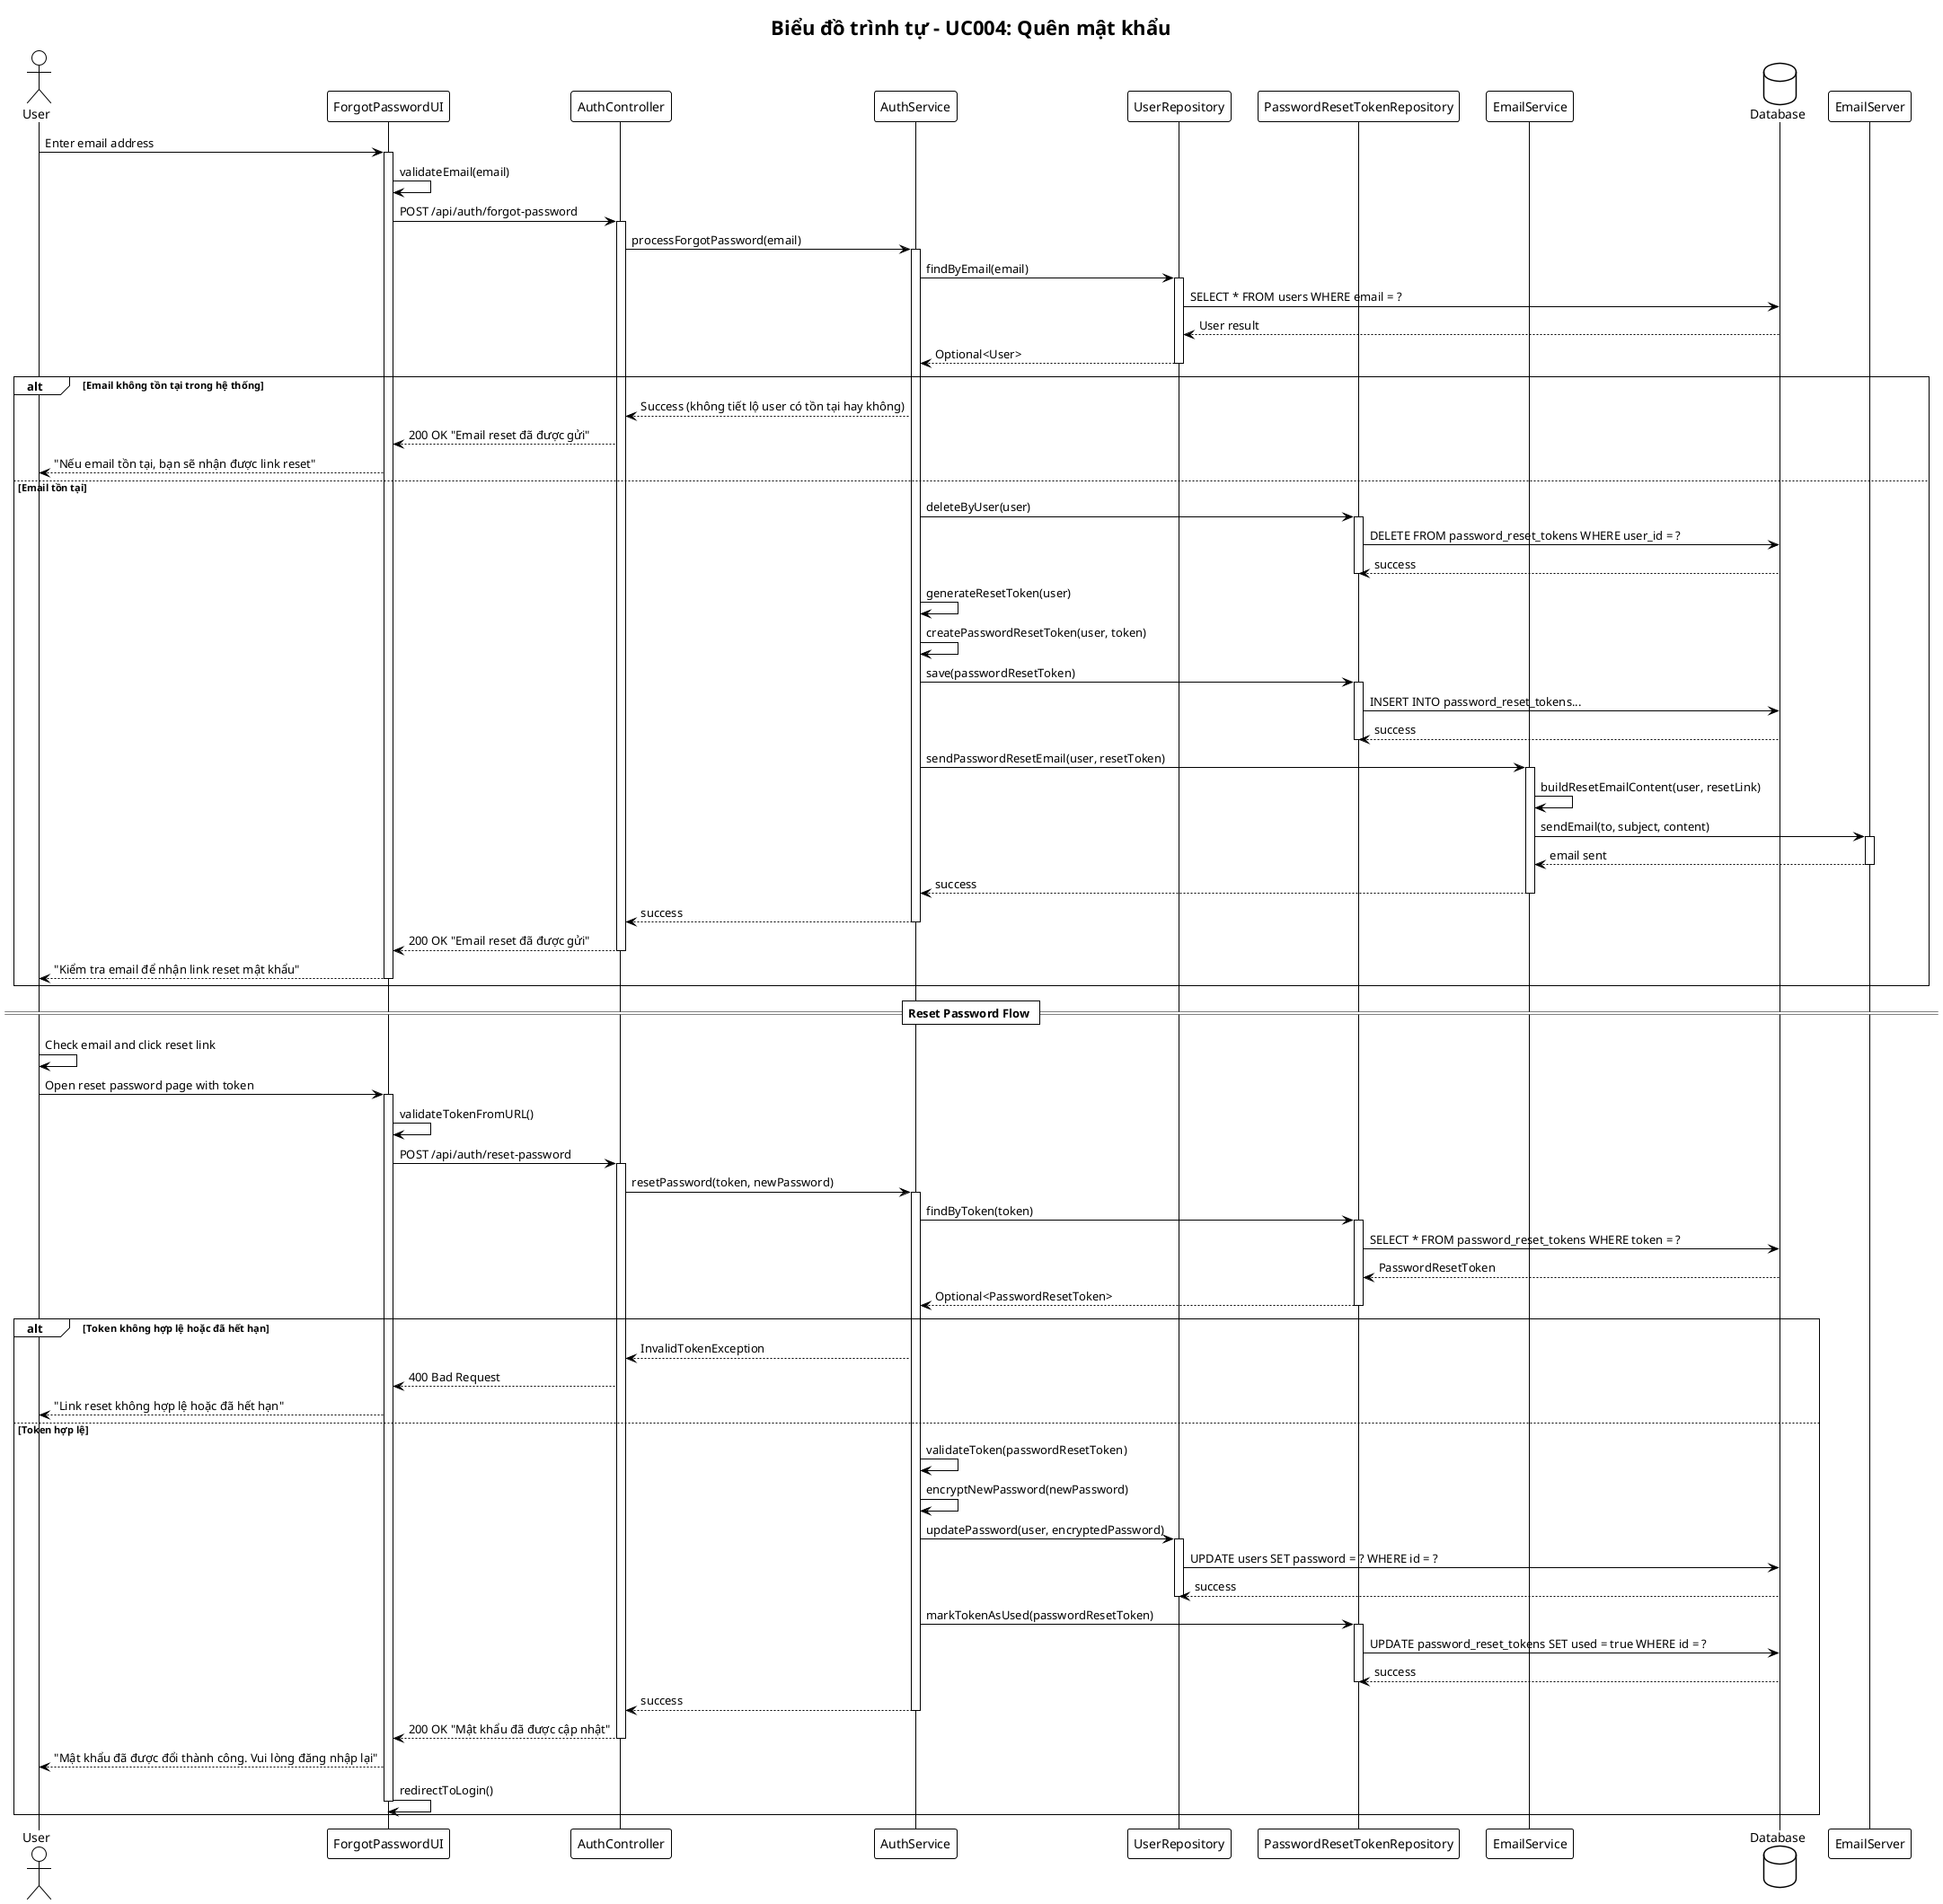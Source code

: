 @startuml UC004-Sequence-Diagram-Quen-Mat-Khau
!theme plain

title Biểu đồ trình tự - UC004: Quên mật khẩu

actor User
participant "ForgotPasswordUI" as UI
participant "AuthController" as Controller
participant "AuthService" as AuthService
participant "UserRepository" as UserRepo
participant "PasswordResetTokenRepository" as TokenRepo
participant "EmailService" as EmailService
database "Database" as DB
participant "EmailServer" as EmailServer

User -> UI: Enter email address
activate UI

UI -> UI: validateEmail(email)
UI -> Controller: POST /api/auth/forgot-password
activate Controller

Controller -> AuthService: processForgotPassword(email)
activate AuthService

AuthService -> UserRepo: findByEmail(email)
activate UserRepo
UserRepo -> DB: SELECT * FROM users WHERE email = ?
DB --> UserRepo: User result
UserRepo --> AuthService: Optional<User>
deactivate UserRepo

alt Email không tồn tại trong hệ thống
    AuthService --> Controller: Success (không tiết lộ user có tồn tại hay không)
    Controller --> UI: 200 OK "Email reset đã được gửi"
    UI --> User: "Nếu email tồn tại, bạn sẽ nhận được link reset"
else Email tồn tại
    ' Delete any existing reset tokens for this user
    AuthService -> TokenRepo: deleteByUser(user)
    activate TokenRepo
    TokenRepo -> DB: DELETE FROM password_reset_tokens WHERE user_id = ?
    DB --> TokenRepo: success
    deactivate TokenRepo

    ' Generate new reset token
    AuthService -> AuthService: generateResetToken(user)
    AuthService -> AuthService: createPasswordResetToken(user, token)

    AuthService -> TokenRepo: save(passwordResetToken)
    activate TokenRepo
    TokenRepo -> DB: INSERT INTO password_reset_tokens...
    DB --> TokenRepo: success
    deactivate TokenRepo

    ' Send reset email
    AuthService -> EmailService: sendPasswordResetEmail(user, resetToken)
    activate EmailService

    EmailService -> EmailService: buildResetEmailContent(user, resetLink)
    EmailService -> EmailServer: sendEmail(to, subject, content)
    activate EmailServer
    EmailServer --> EmailService: email sent
    deactivate EmailServer

    EmailService --> AuthService: success
    deactivate EmailService

    AuthService --> Controller: success
    deactivate AuthService

    Controller --> UI: 200 OK "Email reset đã được gửi"
    deactivate Controller

    UI --> User: "Kiểm tra email để nhận link reset mật khẩu"
    deactivate UI
end

== Reset Password Flow ==

User -> User: Check email and click reset link
User -> UI: Open reset password page with token
activate UI

UI -> UI: validateTokenFromURL()
UI -> Controller: POST /api/auth/reset-password
activate Controller

Controller -> AuthService: resetPassword(token, newPassword)
activate AuthService

AuthService -> TokenRepo: findByToken(token)
activate TokenRepo
TokenRepo -> DB: SELECT * FROM password_reset_tokens WHERE token = ?
DB --> TokenRepo: PasswordResetToken
TokenRepo --> AuthService: Optional<PasswordResetToken>
deactivate TokenRepo

alt Token không hợp lệ hoặc đã hết hạn
    AuthService --> Controller: InvalidTokenException
    Controller --> UI: 400 Bad Request
    UI --> User: "Link reset không hợp lệ hoặc đã hết hạn"
else Token hợp lệ
    AuthService -> AuthService: validateToken(passwordResetToken)
    AuthService -> AuthService: encryptNewPassword(newPassword)

    AuthService -> UserRepo: updatePassword(user, encryptedPassword)
    activate UserRepo
    UserRepo -> DB: UPDATE users SET password = ? WHERE id = ?
    DB --> UserRepo: success
    deactivate UserRepo

    ' Mark token as used
    AuthService -> TokenRepo: markTokenAsUsed(passwordResetToken)
    activate TokenRepo
    TokenRepo -> DB: UPDATE password_reset_tokens SET used = true WHERE id = ?
    DB --> TokenRepo: success
    deactivate TokenRepo

    AuthService --> Controller: success
    deactivate AuthService

    Controller --> UI: 200 OK "Mật khẩu đã được cập nhật"
    deactivate Controller

    UI --> User: "Mật khẩu đã được đổi thành công. Vui lòng đăng nhập lại"
    UI -> UI: redirectToLogin()
    deactivate UI
end

@enduml
